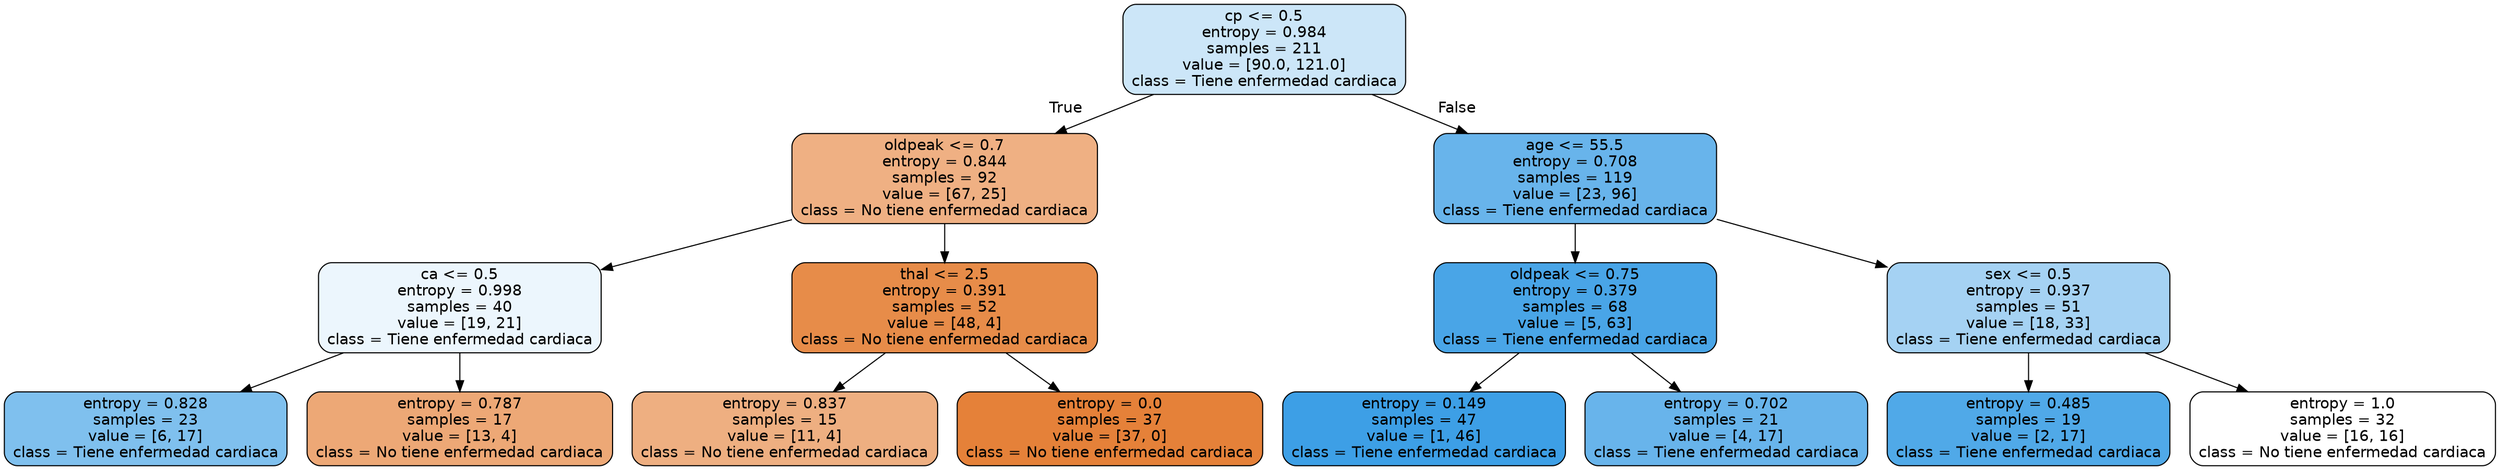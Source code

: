 digraph Tree {
node [shape=box, style="filled, rounded", color="black", fontname="helvetica"] ;
edge [fontname="helvetica"] ;
0 [label="cp <= 0.5\nentropy = 0.984\nsamples = 211\nvalue = [90.0, 121.0]\nclass = Tiene enfermedad cardiaca", fillcolor="#cce6f8"] ;
1 [label="oldpeak <= 0.7\nentropy = 0.844\nsamples = 92\nvalue = [67, 25]\nclass = No tiene enfermedad cardiaca", fillcolor="#efb083"] ;
0 -> 1 [labeldistance=2.5, labelangle=45, headlabel="True"] ;
2 [label="ca <= 0.5\nentropy = 0.998\nsamples = 40\nvalue = [19, 21]\nclass = Tiene enfermedad cardiaca", fillcolor="#ecf6fd"] ;
1 -> 2 ;
3 [label="entropy = 0.828\nsamples = 23\nvalue = [6, 17]\nclass = Tiene enfermedad cardiaca", fillcolor="#7fc0ee"] ;
2 -> 3 ;
4 [label="entropy = 0.787\nsamples = 17\nvalue = [13, 4]\nclass = No tiene enfermedad cardiaca", fillcolor="#eda876"] ;
2 -> 4 ;
5 [label="thal <= 2.5\nentropy = 0.391\nsamples = 52\nvalue = [48, 4]\nclass = No tiene enfermedad cardiaca", fillcolor="#e78c49"] ;
1 -> 5 ;
6 [label="entropy = 0.837\nsamples = 15\nvalue = [11, 4]\nclass = No tiene enfermedad cardiaca", fillcolor="#eeaf81"] ;
5 -> 6 ;
7 [label="entropy = 0.0\nsamples = 37\nvalue = [37, 0]\nclass = No tiene enfermedad cardiaca", fillcolor="#e58139"] ;
5 -> 7 ;
8 [label="age <= 55.5\nentropy = 0.708\nsamples = 119\nvalue = [23, 96]\nclass = Tiene enfermedad cardiaca", fillcolor="#68b4eb"] ;
0 -> 8 [labeldistance=2.5, labelangle=-45, headlabel="False"] ;
9 [label="oldpeak <= 0.75\nentropy = 0.379\nsamples = 68\nvalue = [5, 63]\nclass = Tiene enfermedad cardiaca", fillcolor="#49a5e7"] ;
8 -> 9 ;
10 [label="entropy = 0.149\nsamples = 47\nvalue = [1, 46]\nclass = Tiene enfermedad cardiaca", fillcolor="#3d9fe6"] ;
9 -> 10 ;
11 [label="entropy = 0.702\nsamples = 21\nvalue = [4, 17]\nclass = Tiene enfermedad cardiaca", fillcolor="#68b4eb"] ;
9 -> 11 ;
12 [label="sex <= 0.5\nentropy = 0.937\nsamples = 51\nvalue = [18, 33]\nclass = Tiene enfermedad cardiaca", fillcolor="#a5d2f3"] ;
8 -> 12 ;
13 [label="entropy = 0.485\nsamples = 19\nvalue = [2, 17]\nclass = Tiene enfermedad cardiaca", fillcolor="#50a9e8"] ;
12 -> 13 ;
14 [label="entropy = 1.0\nsamples = 32\nvalue = [16, 16]\nclass = No tiene enfermedad cardiaca", fillcolor="#ffffff"] ;
12 -> 14 ;
}